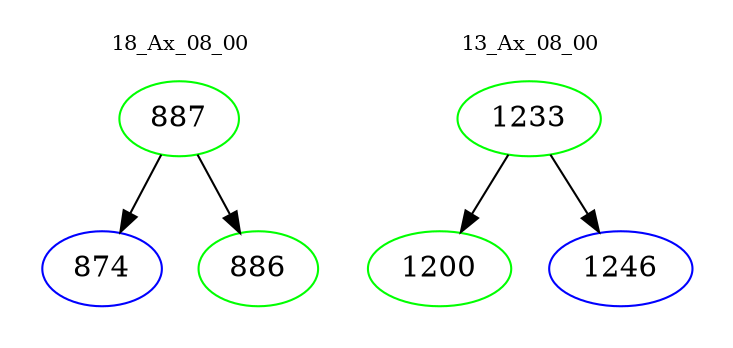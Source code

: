 digraph{
subgraph cluster_0 {
color = white
label = "18_Ax_08_00";
fontsize=10;
T0_887 [label="887", color="green"]
T0_887 -> T0_874 [color="black"]
T0_874 [label="874", color="blue"]
T0_887 -> T0_886 [color="black"]
T0_886 [label="886", color="green"]
}
subgraph cluster_1 {
color = white
label = "13_Ax_08_00";
fontsize=10;
T1_1233 [label="1233", color="green"]
T1_1233 -> T1_1200 [color="black"]
T1_1200 [label="1200", color="green"]
T1_1233 -> T1_1246 [color="black"]
T1_1246 [label="1246", color="blue"]
}
}
